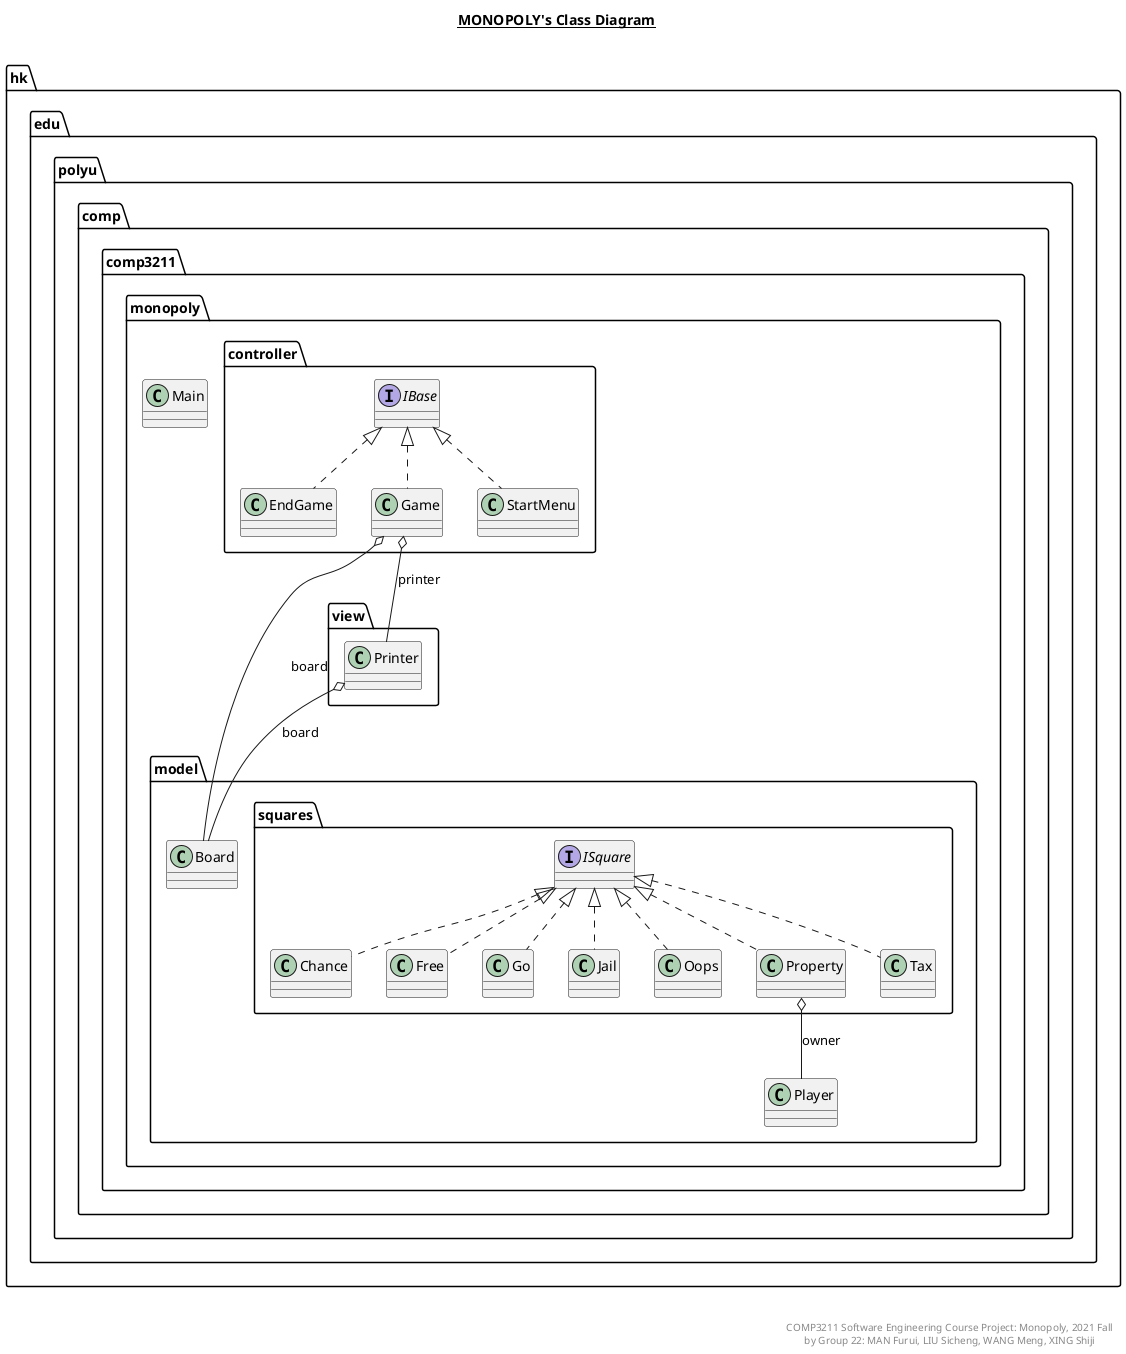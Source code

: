 @startuml

title __MONOPOLY's Class Diagram__\n

  namespace hk.edu.polyu.comp.comp3211.monopoly {
    class hk.edu.polyu.comp.comp3211.monopoly.Main {
    }
  }
  

  namespace hk.edu.polyu.comp.comp3211.monopoly {
    namespace controller {
      class hk.edu.polyu.comp.comp3211.monopoly.controller.EndGame {
      }
    }
  }
  

  namespace hk.edu.polyu.comp.comp3211.monopoly {
    namespace controller {
      class hk.edu.polyu.comp.comp3211.monopoly.controller.Game {
      }
    }
  }
  

  namespace hk.edu.polyu.comp.comp3211.monopoly {
    namespace controller {
      interface hk.edu.polyu.comp.comp3211.monopoly.controller.IBase {
      }
    }
  }
  

  namespace hk.edu.polyu.comp.comp3211.monopoly {
    namespace controller {
      class hk.edu.polyu.comp.comp3211.monopoly.controller.StartMenu {
      }
    }
  }
  

  namespace hk.edu.polyu.comp.comp3211.monopoly {
    namespace model {
      class hk.edu.polyu.comp.comp3211.monopoly.model.Board {
      }
    }
  }
  

  namespace hk.edu.polyu.comp.comp3211.monopoly {
    namespace model {
      class hk.edu.polyu.comp.comp3211.monopoly.model.Player {
      }
    }
  }
  

  namespace hk.edu.polyu.comp.comp3211.monopoly {
    namespace model {
      namespace squares {
        class hk.edu.polyu.comp.comp3211.monopoly.model.squares.Chance {
        }
      }
    }
  }
  

  namespace hk.edu.polyu.comp.comp3211.monopoly {
    namespace model {
      namespace squares {
        class hk.edu.polyu.comp.comp3211.monopoly.model.squares.Free {
        }
      }
    }
  }
  

  namespace hk.edu.polyu.comp.comp3211.monopoly {
    namespace model {
      namespace squares {
        class hk.edu.polyu.comp.comp3211.monopoly.model.squares.Go {
        }
      }
    }
  }
  

  namespace hk.edu.polyu.comp.comp3211.monopoly {
    namespace model {
      namespace squares {
        interface hk.edu.polyu.comp.comp3211.monopoly.model.squares.ISquare {
        }
      }
    }
  }
  

  namespace hk.edu.polyu.comp.comp3211.monopoly {
    namespace model {
      namespace squares {
        class hk.edu.polyu.comp.comp3211.monopoly.model.squares.Jail {
        }
      }
    }
  }
  

  namespace hk.edu.polyu.comp.comp3211.monopoly {
    namespace model {
      namespace squares {
        class hk.edu.polyu.comp.comp3211.monopoly.model.squares.Oops {
        }
      }
    }
  }
  

  namespace hk.edu.polyu.comp.comp3211.monopoly {
    namespace model {
      namespace squares {
        class hk.edu.polyu.comp.comp3211.monopoly.model.squares.Property {
        }
      }
    }
  }
  

  namespace hk.edu.polyu.comp.comp3211.monopoly {
    namespace model {
      namespace squares {
        class hk.edu.polyu.comp.comp3211.monopoly.model.squares.Tax {
        }
      }
    }
  }
  

  namespace hk.edu.polyu.comp.comp3211.monopoly {
    namespace view {
      class hk.edu.polyu.comp.comp3211.monopoly.view.Printer {
      }
    }
  }
  

  hk.edu.polyu.comp.comp3211.monopoly.controller.EndGame .up.|> hk.edu.polyu.comp.comp3211.monopoly.controller.IBase
  hk.edu.polyu.comp.comp3211.monopoly.controller.Game .up.|> hk.edu.polyu.comp.comp3211.monopoly.controller.IBase
  hk.edu.polyu.comp.comp3211.monopoly.controller.Game o-- hk.edu.polyu.comp.comp3211.monopoly.model.Board : board
  hk.edu.polyu.comp.comp3211.monopoly.controller.Game o-- hk.edu.polyu.comp.comp3211.monopoly.view.Printer : printer
  hk.edu.polyu.comp.comp3211.monopoly.controller.StartMenu .up.|> hk.edu.polyu.comp.comp3211.monopoly.controller.IBase
  hk.edu.polyu.comp.comp3211.monopoly.model.squares.Chance .up.|> hk.edu.polyu.comp.comp3211.monopoly.model.squares.ISquare
  hk.edu.polyu.comp.comp3211.monopoly.model.squares.Free .up.|> hk.edu.polyu.comp.comp3211.monopoly.model.squares.ISquare
  hk.edu.polyu.comp.comp3211.monopoly.model.squares.Go .up.|> hk.edu.polyu.comp.comp3211.monopoly.model.squares.ISquare
  hk.edu.polyu.comp.comp3211.monopoly.model.squares.Jail .up.|> hk.edu.polyu.comp.comp3211.monopoly.model.squares.ISquare
  hk.edu.polyu.comp.comp3211.monopoly.model.squares.Oops .up.|> hk.edu.polyu.comp.comp3211.monopoly.model.squares.ISquare
  hk.edu.polyu.comp.comp3211.monopoly.model.squares.Property .up.|> hk.edu.polyu.comp.comp3211.monopoly.model.squares.ISquare
  hk.edu.polyu.comp.comp3211.monopoly.model.squares.Property o-- hk.edu.polyu.comp.comp3211.monopoly.model.Player : owner
  hk.edu.polyu.comp.comp3211.monopoly.model.squares.Tax .up.|> hk.edu.polyu.comp.comp3211.monopoly.model.squares.ISquare
  hk.edu.polyu.comp.comp3211.monopoly.view.Printer o-- hk.edu.polyu.comp.comp3211.monopoly.model.Board : board


right footer


COMP3211 Software Engineering Course Project: Monopoly, 2021 Fall
by Group 22: MAN Furui, LIU Sicheng, WANG Meng, XING Shiji
endfooter

@enduml
